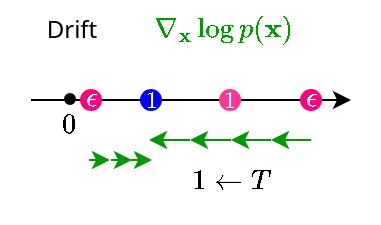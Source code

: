 <mxfile version="24.7.17">
  <diagram name="Page-1" id="_gRGWOFDqU3hSQWJzQTY">
    <mxGraphModel dx="1012" dy="1805" grid="1" gridSize="10" guides="1" tooltips="1" connect="1" arrows="1" fold="1" page="1" pageScale="1" pageWidth="850" pageHeight="1100" background="none" math="1" shadow="0">
      <root>
        <mxCell id="0" />
        <mxCell id="1" parent="0" />
        <mxCell id="vsRgP92jTyw3C7przkWq-65" value="$$ \nabla_\mathbf{x} \log p(\mathbf{x})$$" style="text;html=1;align=center;verticalAlign=middle;whiteSpace=wrap;rounded=0;fontColor=#009900;" parent="1" vertex="1">
          <mxGeometry x="272.5" y="-670" width="128" height="30" as="geometry" />
        </mxCell>
        <mxCell id="vsRgP92jTyw3C7przkWq-94" value="Drift" style="text;html=1;align=center;verticalAlign=middle;whiteSpace=wrap;rounded=0;fontFamily=Segoe UI;" parent="1" vertex="1">
          <mxGeometry x="225.5" y="-670" width="70" height="30" as="geometry" />
        </mxCell>
        <mxCell id="vsRgP92jTyw3C7przkWq-138" value="" style="endArrow=classic;html=1;rounded=0;" parent="1" edge="1">
          <mxGeometry width="50" height="50" relative="1" as="geometry">
            <mxPoint x="240.5" y="-620" as="sourcePoint" />
            <mxPoint x="400.5" y="-620" as="targetPoint" />
          </mxGeometry>
        </mxCell>
        <mxCell id="vsRgP92jTyw3C7przkWq-139" value="" style="ellipse;whiteSpace=wrap;html=1;fillColor=#000000;" parent="1" vertex="1">
          <mxGeometry x="257.5" y="-623" width="5" height="5" as="geometry" />
        </mxCell>
        <mxCell id="vsRgP92jTyw3C7przkWq-140" value="$$0$$" style="text;html=1;align=center;verticalAlign=middle;whiteSpace=wrap;rounded=0;" parent="1" vertex="1">
          <mxGeometry x="239.5" y="-617" width="40" height="18" as="geometry" />
        </mxCell>
        <mxCell id="vsRgP92jTyw3C7przkWq-143" value="$$1$$" style="ellipse;whiteSpace=wrap;html=1;fillColor=#0000FF;strokeColor=#0000FF;fontColor=#FFFFFF;fontSize=10;" parent="1" vertex="1">
          <mxGeometry x="295.5" y="-625" width="10" height="10" as="geometry" />
        </mxCell>
        <mxCell id="vsRgP92jTyw3C7przkWq-86" value="$$\epsilon$$" style="ellipse;whiteSpace=wrap;html=1;fillColor=#FF0080;strokeColor=#FF0080;fontColor=#FFFFFF;spacingTop=-2;" parent="1" vertex="1">
          <mxGeometry x="375.5" y="-625" width="10" height="10" as="geometry" />
        </mxCell>
        <mxCell id="vsRgP92jTyw3C7przkWq-151" value="" style="endArrow=classic;startArrow=none;html=1;rounded=0;fontColor=default;strokeColor=#009900;fontSize=8;startFill=0;labelBackgroundColor=none;spacingTop=-14;" parent="1" edge="1">
          <mxGeometry width="50" height="50" relative="1" as="geometry">
            <mxPoint x="380.5" y="-600" as="sourcePoint" />
            <mxPoint x="360.5" y="-600" as="targetPoint" />
          </mxGeometry>
        </mxCell>
        <mxCell id="OIEMgDP7otDQHpOeGZCA-13" value="" style="endArrow=classic;startArrow=none;html=1;rounded=0;fontColor=default;strokeColor=#009900;fontSize=8;startFill=0;labelBackgroundColor=none;spacingTop=-14;" parent="1" edge="1">
          <mxGeometry width="50" height="50" relative="1" as="geometry">
            <mxPoint x="360.5" y="-600" as="sourcePoint" />
            <mxPoint x="340.5" y="-600" as="targetPoint" />
          </mxGeometry>
        </mxCell>
        <mxCell id="OIEMgDP7otDQHpOeGZCA-14" value="" style="endArrow=classic;startArrow=none;html=1;rounded=0;fontColor=default;strokeColor=#009900;fontSize=8;startFill=0;labelBackgroundColor=none;spacingTop=-14;" parent="1" edge="1">
          <mxGeometry width="50" height="50" relative="1" as="geometry">
            <mxPoint x="340.5" y="-600" as="sourcePoint" />
            <mxPoint x="320" y="-600" as="targetPoint" />
          </mxGeometry>
        </mxCell>
        <mxCell id="SKEq8fiYGF0kADwugxDa-5" value="&lt;span style=&quot;font-size: 10px;&quot;&gt;$$1$$&lt;/span&gt;" style="ellipse;whiteSpace=wrap;html=1;fillColor=#FF3399;strokeColor=#FF3399;fontColor=#FFFFFF;" parent="1" vertex="1">
          <mxGeometry x="335" y="-625" width="10" height="10" as="geometry" />
        </mxCell>
        <mxCell id="SKEq8fiYGF0kADwugxDa-6" value="" style="endArrow=classic;startArrow=none;html=1;rounded=0;fontColor=default;strokeColor=#009900;fontSize=8;startFill=0;labelBackgroundColor=none;spacingTop=-14;" parent="1" edge="1">
          <mxGeometry width="50" height="50" relative="1" as="geometry">
            <mxPoint x="320" y="-600" as="sourcePoint" />
            <mxPoint x="299.5" y="-600" as="targetPoint" />
          </mxGeometry>
        </mxCell>
        <mxCell id="VMrThyRPiZVV-AlE0CfE-1" value="$$\epsilon$$" style="ellipse;whiteSpace=wrap;html=1;fillColor=#FF0080;strokeColor=#FF0080;fontColor=#FFFFFF;spacingTop=-2;" parent="1" vertex="1">
          <mxGeometry x="265.5" y="-625" width="10" height="10" as="geometry" />
        </mxCell>
        <mxCell id="VMrThyRPiZVV-AlE0CfE-3" value="" style="endArrow=classic;startArrow=none;html=1;rounded=0;fontColor=default;strokeColor=#009900;fontSize=8;startFill=0;labelBackgroundColor=none;spacingTop=-14;" parent="1" edge="1">
          <mxGeometry width="50" height="50" relative="1" as="geometry">
            <mxPoint x="269.5" y="-590" as="sourcePoint" />
            <mxPoint x="280" y="-590" as="targetPoint" />
          </mxGeometry>
        </mxCell>
        <mxCell id="VMrThyRPiZVV-AlE0CfE-4" value="" style="endArrow=classic;startArrow=none;html=1;rounded=0;fontColor=default;strokeColor=#009900;fontSize=8;startFill=0;labelBackgroundColor=none;spacingTop=-14;" parent="1" edge="1">
          <mxGeometry width="50" height="50" relative="1" as="geometry">
            <mxPoint x="280.5" y="-590" as="sourcePoint" />
            <mxPoint x="291" y="-590" as="targetPoint" />
          </mxGeometry>
        </mxCell>
        <mxCell id="VMrThyRPiZVV-AlE0CfE-5" value="" style="endArrow=classic;startArrow=none;html=1;rounded=0;fontColor=default;strokeColor=#009900;fontSize=8;startFill=0;labelBackgroundColor=none;spacingTop=-14;" parent="1" edge="1">
          <mxGeometry width="50" height="50" relative="1" as="geometry">
            <mxPoint x="290.5" y="-590" as="sourcePoint" />
            <mxPoint x="301" y="-590" as="targetPoint" />
          </mxGeometry>
        </mxCell>
        <mxCell id="VMrThyRPiZVV-AlE0CfE-9" value="$$1 \leftarrow T$$" style="text;html=1;align=center;verticalAlign=middle;whiteSpace=wrap;rounded=0;" parent="1" vertex="1">
          <mxGeometry x="320" y="-590" width="40.5" height="20" as="geometry" />
        </mxCell>
      </root>
    </mxGraphModel>
  </diagram>
</mxfile>

